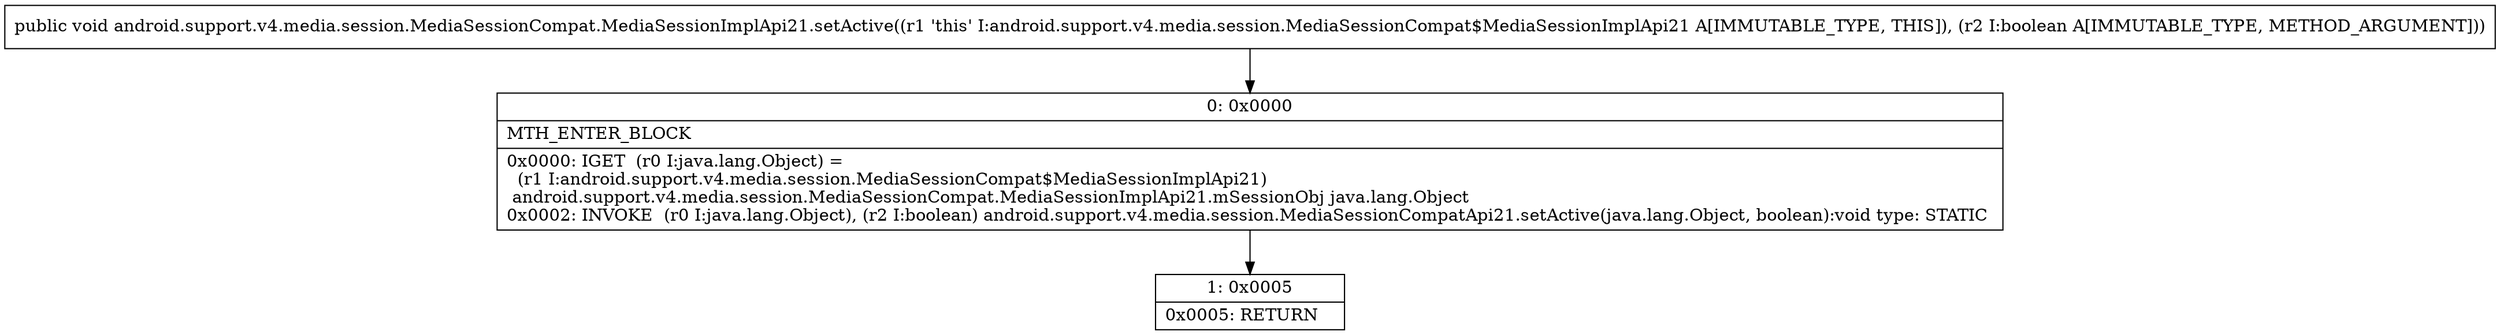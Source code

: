digraph "CFG forandroid.support.v4.media.session.MediaSessionCompat.MediaSessionImplApi21.setActive(Z)V" {
Node_0 [shape=record,label="{0\:\ 0x0000|MTH_ENTER_BLOCK\l|0x0000: IGET  (r0 I:java.lang.Object) = \l  (r1 I:android.support.v4.media.session.MediaSessionCompat$MediaSessionImplApi21)\l android.support.v4.media.session.MediaSessionCompat.MediaSessionImplApi21.mSessionObj java.lang.Object \l0x0002: INVOKE  (r0 I:java.lang.Object), (r2 I:boolean) android.support.v4.media.session.MediaSessionCompatApi21.setActive(java.lang.Object, boolean):void type: STATIC \l}"];
Node_1 [shape=record,label="{1\:\ 0x0005|0x0005: RETURN   \l}"];
MethodNode[shape=record,label="{public void android.support.v4.media.session.MediaSessionCompat.MediaSessionImplApi21.setActive((r1 'this' I:android.support.v4.media.session.MediaSessionCompat$MediaSessionImplApi21 A[IMMUTABLE_TYPE, THIS]), (r2 I:boolean A[IMMUTABLE_TYPE, METHOD_ARGUMENT])) }"];
MethodNode -> Node_0;
Node_0 -> Node_1;
}


